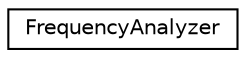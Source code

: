digraph "Graphical Class Hierarchy"
{
 // LATEX_PDF_SIZE
  edge [fontname="Helvetica",fontsize="10",labelfontname="Helvetica",labelfontsize="10"];
  node [fontname="Helvetica",fontsize="10",shape=record];
  rankdir="LR";
  Node0 [label="FrequencyAnalyzer",height=0.2,width=0.4,color="black", fillcolor="white", style="filled",URL="$classFrequencyAnalyzer.html",tooltip="Analyzes the frequency of each character in a given file."];
}
